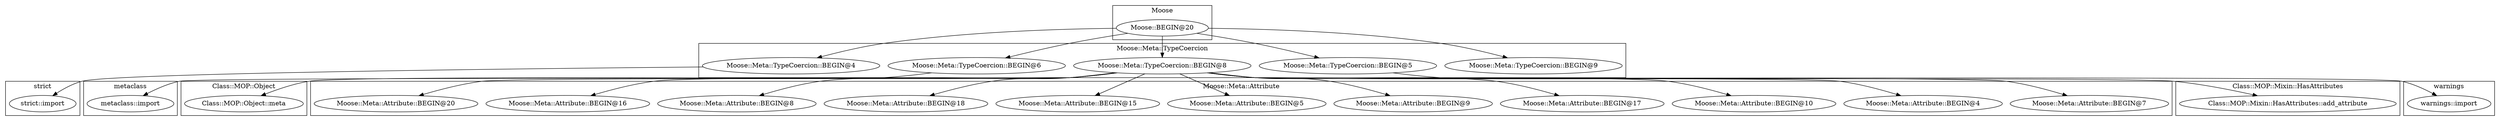 digraph {
graph [overlap=false]
subgraph cluster_warnings {
	label="warnings";
	"warnings::import";
}
subgraph cluster_Moose {
	label="Moose";
	"Moose::BEGIN@20";
}
subgraph cluster_metaclass {
	label="metaclass";
	"metaclass::import";
}
subgraph cluster_Class_MOP_Object {
	label="Class::MOP::Object";
	"Class::MOP::Object::meta";
}
subgraph cluster_strict {
	label="strict";
	"strict::import";
}
subgraph cluster_Moose_Meta_Attribute {
	label="Moose::Meta::Attribute";
	"Moose::Meta::Attribute::BEGIN@7";
	"Moose::Meta::Attribute::BEGIN@4";
	"Moose::Meta::Attribute::BEGIN@10";
	"Moose::Meta::Attribute::BEGIN@17";
	"Moose::Meta::Attribute::BEGIN@9";
	"Moose::Meta::Attribute::BEGIN@5";
	"Moose::Meta::Attribute::BEGIN@15";
	"Moose::Meta::Attribute::BEGIN@18";
	"Moose::Meta::Attribute::BEGIN@8";
	"Moose::Meta::Attribute::BEGIN@16";
	"Moose::Meta::Attribute::BEGIN@20";
}
subgraph cluster_Class_MOP_Mixin_HasAttributes {
	label="Class::MOP::Mixin::HasAttributes";
	"Class::MOP::Mixin::HasAttributes::add_attribute";
}
subgraph cluster_Moose_Meta_TypeCoercion {
	label="Moose::Meta::TypeCoercion";
	"Moose::Meta::TypeCoercion::BEGIN@9";
	"Moose::Meta::TypeCoercion::BEGIN@4";
	"Moose::Meta::TypeCoercion::BEGIN@6";
	"Moose::Meta::TypeCoercion::BEGIN@8";
	"Moose::Meta::TypeCoercion::BEGIN@5";
}
"Moose::Meta::TypeCoercion::BEGIN@8" -> "Moose::Meta::Attribute::BEGIN@9";
"Moose::BEGIN@20" -> "Moose::Meta::TypeCoercion::BEGIN@9";
"Moose::Meta::TypeCoercion::BEGIN@8" -> "Moose::Meta::Attribute::BEGIN@20";
"Moose::Meta::TypeCoercion::BEGIN@8" -> "Moose::Meta::Attribute::BEGIN@10";
"Moose::BEGIN@20" -> "Moose::Meta::TypeCoercion::BEGIN@6";
"Moose::Meta::TypeCoercion::BEGIN@8" -> "Moose::Meta::Attribute::BEGIN@7";
"Moose::Meta::TypeCoercion::BEGIN@8" -> "Moose::Meta::Attribute::BEGIN@15";
"Moose::BEGIN@20" -> "Moose::Meta::TypeCoercion::BEGIN@8";
"Moose::Meta::TypeCoercion::BEGIN@8" -> "Class::MOP::Object::meta";
"Moose::Meta::TypeCoercion::BEGIN@6" -> "metaclass::import";
"Moose::Meta::TypeCoercion::BEGIN@8" -> "Moose::Meta::Attribute::BEGIN@5";
"Moose::Meta::TypeCoercion::BEGIN@8" -> "Moose::Meta::Attribute::BEGIN@8";
"Moose::Meta::TypeCoercion::BEGIN@8" -> "Moose::Meta::Attribute::BEGIN@17";
"Moose::Meta::TypeCoercion::BEGIN@8" -> "Class::MOP::Mixin::HasAttributes::add_attribute";
"Moose::Meta::TypeCoercion::BEGIN@5" -> "warnings::import";
"Moose::BEGIN@20" -> "Moose::Meta::TypeCoercion::BEGIN@5";
"Moose::BEGIN@20" -> "Moose::Meta::TypeCoercion::BEGIN@4";
"Moose::Meta::TypeCoercion::BEGIN@8" -> "Moose::Meta::Attribute::BEGIN@4";
"Moose::Meta::TypeCoercion::BEGIN@8" -> "Moose::Meta::Attribute::BEGIN@16";
"Moose::Meta::TypeCoercion::BEGIN@8" -> "Moose::Meta::Attribute::BEGIN@18";
"Moose::Meta::TypeCoercion::BEGIN@4" -> "strict::import";
}
